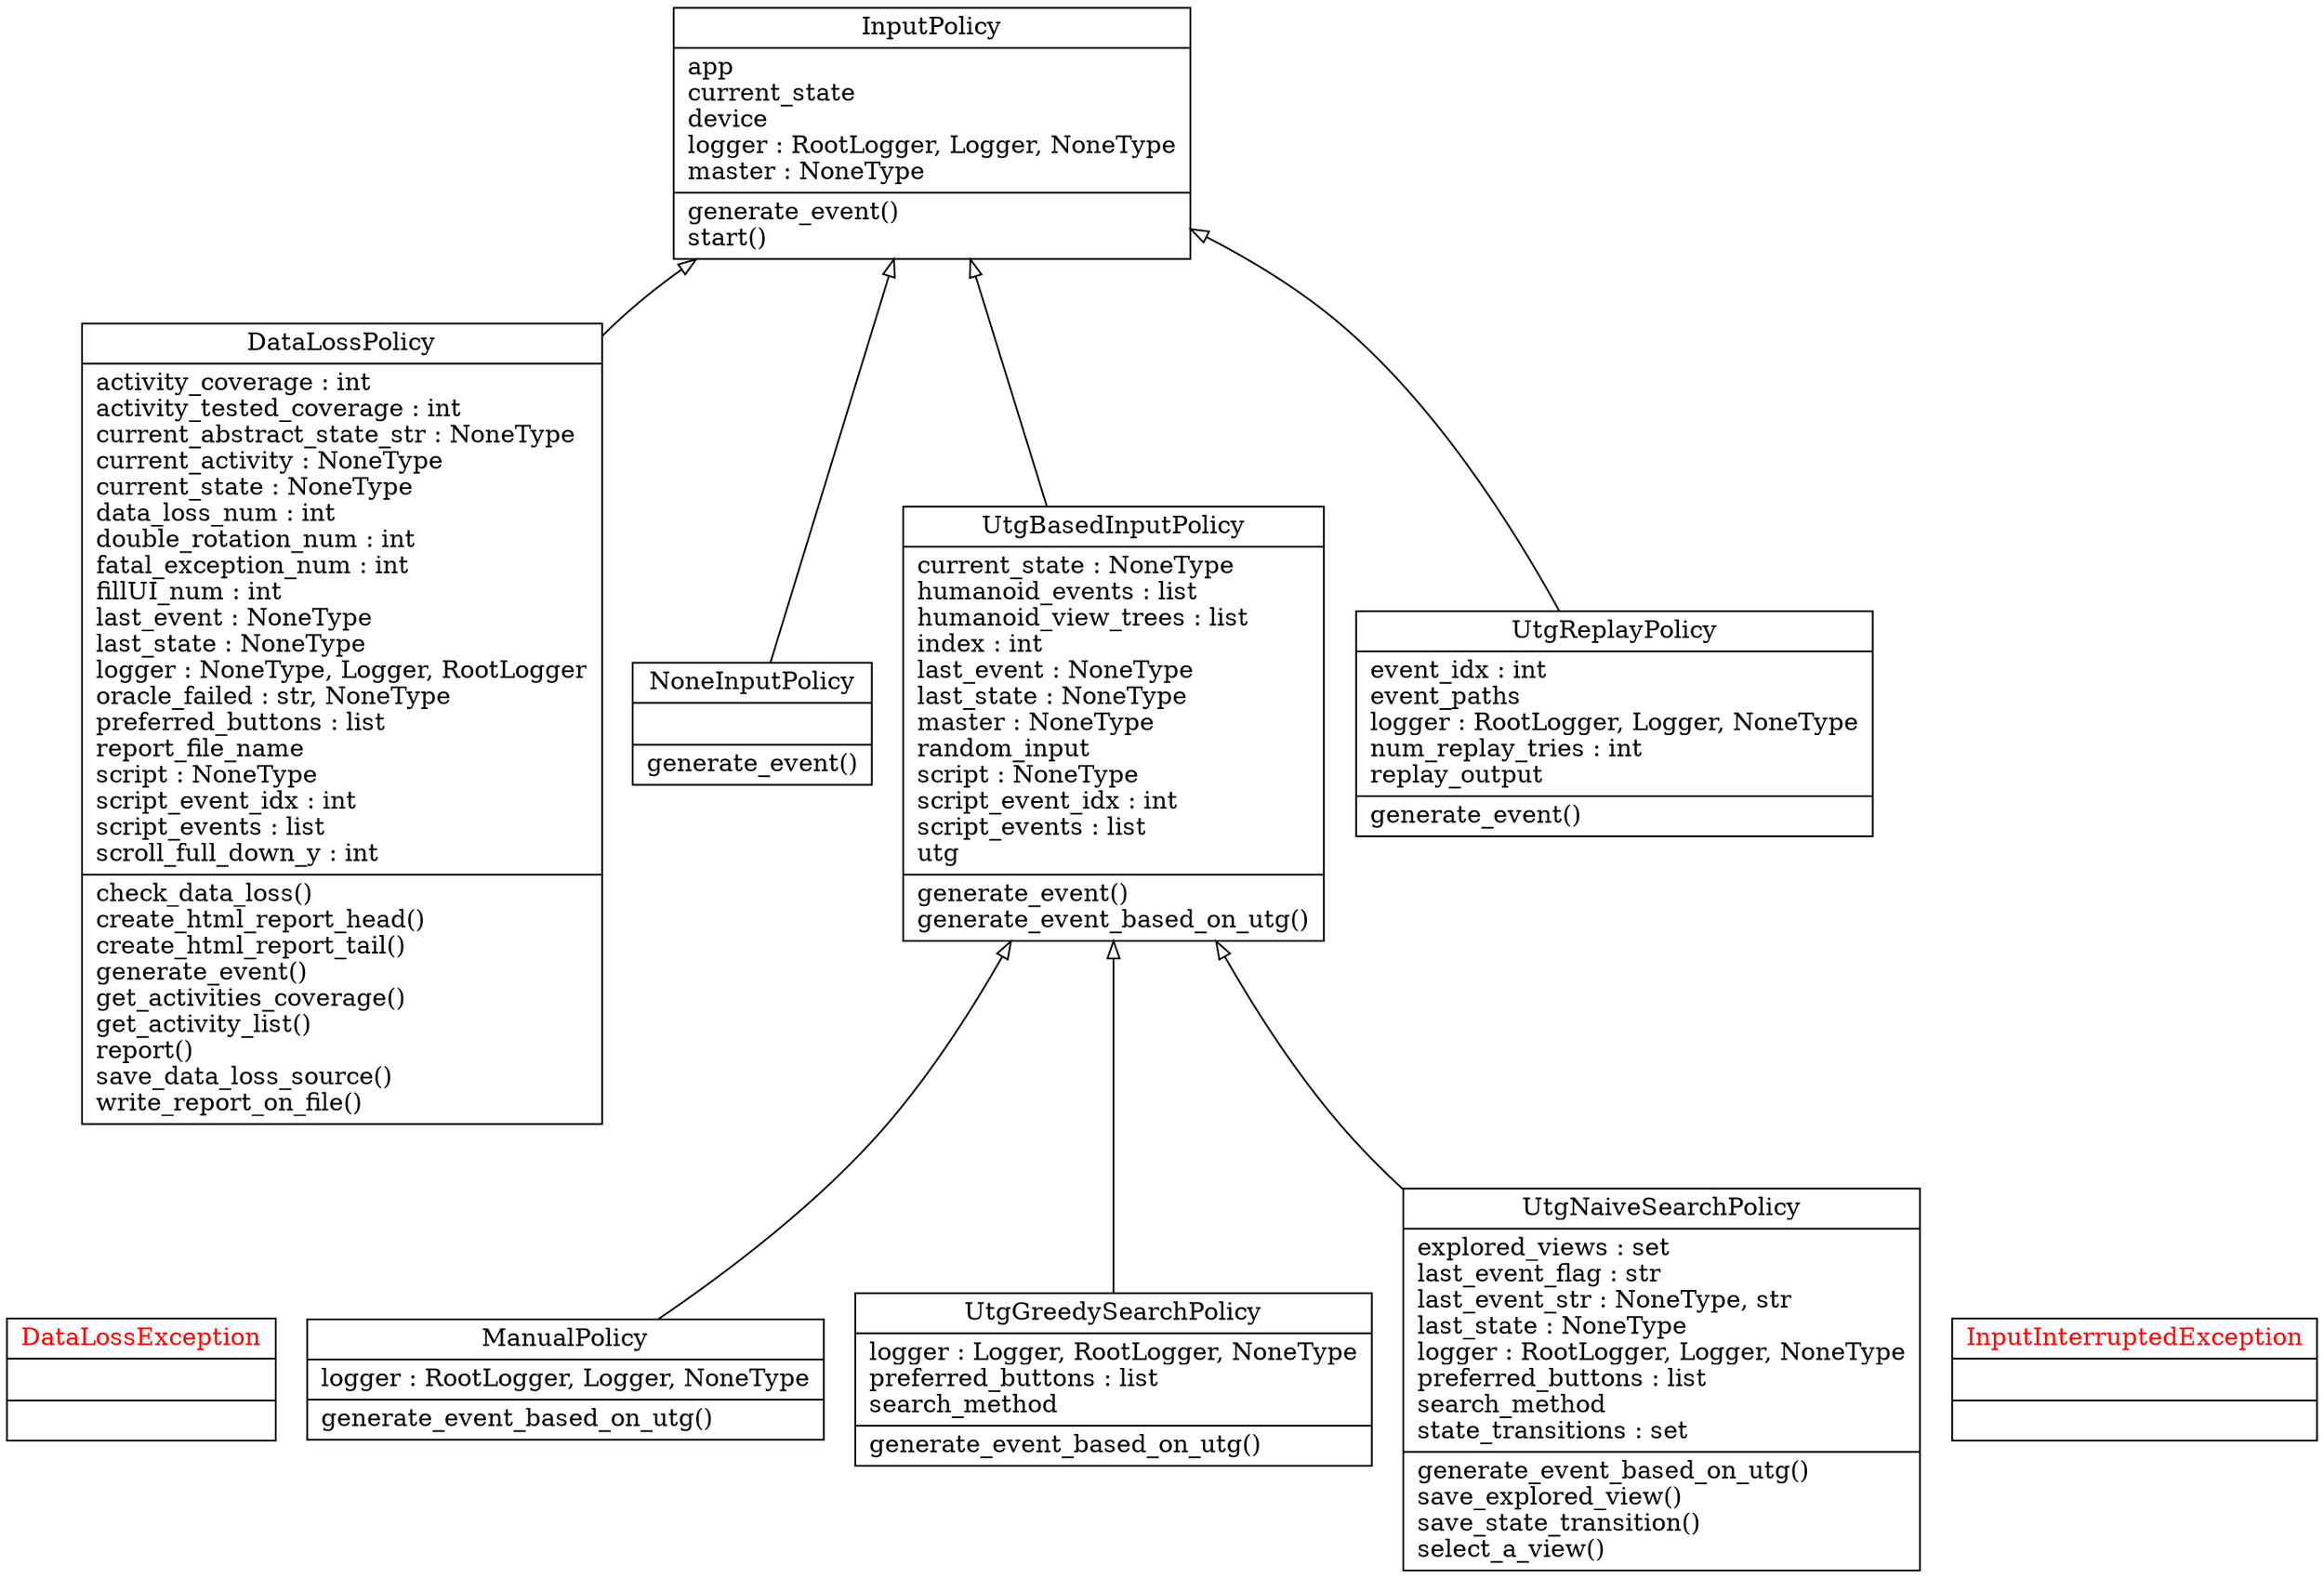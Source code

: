 digraph "classes" {
charset="utf-8"
rankdir=BT
"0" [fontcolor="red", label="{DataLossException|\l|}", shape="record"];
"1" [label="{DataLossPolicy|activity_coverage : int\lactivity_tested_coverage : int\lcurrent_abstract_state_str : NoneType\lcurrent_activity : NoneType\lcurrent_state : NoneType\ldata_loss_num : int\ldouble_rotation_num : int\lfatal_exception_num : int\lfillUI_num : int\llast_event : NoneType\llast_state : NoneType\llogger : NoneType, Logger, RootLogger\loracle_failed : str, NoneType\lpreferred_buttons : list\lreport_file_name\lscript : NoneType\lscript_event_idx : int\lscript_events : list\lscroll_full_down_y : int\l|check_data_loss()\lcreate_html_report_head()\lcreate_html_report_tail()\lgenerate_event()\lget_activities_coverage()\lget_activity_list()\lreport()\lsave_data_loss_source()\lwrite_report_on_file()\l}", shape="record"];
"2" [fontcolor="red", label="{InputInterruptedException|\l|}", shape="record"];
"3" [label="{InputPolicy|app\lcurrent_state\ldevice\llogger : RootLogger, Logger, NoneType\lmaster : NoneType\l|generate_event()\lstart()\l}", shape="record"];
"4" [label="{ManualPolicy|logger : RootLogger, Logger, NoneType\l|generate_event_based_on_utg()\l}", shape="record"];
"5" [label="{NoneInputPolicy|\l|generate_event()\l}", shape="record"];
"6" [label="{UtgBasedInputPolicy|current_state : NoneType\lhumanoid_events : list\lhumanoid_view_trees : list\lindex : int\llast_event : NoneType\llast_state : NoneType\lmaster : NoneType\lrandom_input\lscript : NoneType\lscript_event_idx : int\lscript_events : list\lutg\l|generate_event()\lgenerate_event_based_on_utg()\l}", shape="record"];
"7" [label="{UtgGreedySearchPolicy|logger : Logger, RootLogger, NoneType\lpreferred_buttons : list\lsearch_method\l|generate_event_based_on_utg()\l}", shape="record"];
"8" [label="{UtgNaiveSearchPolicy|explored_views : set\llast_event_flag : str\llast_event_str : NoneType, str\llast_state : NoneType\llogger : RootLogger, Logger, NoneType\lpreferred_buttons : list\lsearch_method\lstate_transitions : set\l|generate_event_based_on_utg()\lsave_explored_view()\lsave_state_transition()\lselect_a_view()\l}", shape="record"];
"9" [label="{UtgReplayPolicy|event_idx : int\levent_paths\llogger : RootLogger, Logger, NoneType\lnum_replay_tries : int\lreplay_output\l|generate_event()\l}", shape="record"];
"1" -> "3" [arrowhead="empty", arrowtail="none"];
"4" -> "6" [arrowhead="empty", arrowtail="none"];
"5" -> "3" [arrowhead="empty", arrowtail="none"];
"6" -> "3" [arrowhead="empty", arrowtail="none"];
"7" -> "6" [arrowhead="empty", arrowtail="none"];
"8" -> "6" [arrowhead="empty", arrowtail="none"];
"9" -> "3" [arrowhead="empty", arrowtail="none"];
}
